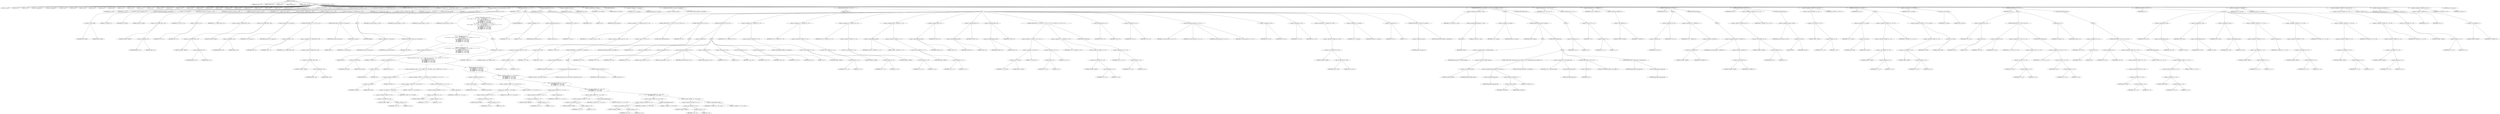 digraph cache_insert {  
"1000130" [label = "(METHOD,cache_insert)" ]
"1000131" [label = "(PARAM,const char *a1)" ]
"1000132" [label = "(PARAM,_DWORD *a2)" ]
"1000133" [label = "(PARAM,int a3)" ]
"1000134" [label = "(PARAM,unsigned int a4)" ]
"1000135" [label = "(PARAM,unsigned __int16 a5)" ]
"1000136" [label = "(BLOCK,,)" ]
"1000137" [label = "(LOCAL,v5: __int16)" ]
"1000138" [label = "(LOCAL,v10: int)" ]
"1000139" [label = "(LOCAL,v11: int)" ]
"1000140" [label = "(LOCAL,v13: unsigned int)" ]
"1000141" [label = "(LOCAL,v14: unsigned int)" ]
"1000142" [label = "(LOCAL,v15: int *)" ]
"1000143" [label = "(LOCAL,v16: int)" ]
"1000144" [label = "(LOCAL,v17: int)" ]
"1000145" [label = "(LOCAL,v18: int)" ]
"1000146" [label = "(LOCAL,v19: int)" ]
"1000147" [label = "(LOCAL,v20: int)" ]
"1000148" [label = "(LOCAL,v21: int)" ]
"1000149" [label = "(LOCAL,v22: int)" ]
"1000150" [label = "(LOCAL,v23: int *)" ]
"1000151" [label = "(LOCAL,v24: int)" ]
"1000152" [label = "(LOCAL,v25: int)" ]
"1000153" [label = "(LOCAL,v26: int)" ]
"1000154" [label = "(LOCAL,v27: char *)" ]
"1000155" [label = "(LOCAL,v28: int)" ]
"1000156" [label = "(LOCAL,v29: int)" ]
"1000157" [label = "(LOCAL,v30: int)" ]
"1000158" [label = "(LOCAL,v31: int)" ]
"1000159" [label = "(LOCAL,v32: int)" ]
"1000160" [label = "(LOCAL,v33: int)" ]
"1000161" [label = "(LOCAL,v34: int *)" ]
"1000162" [label = "(LOCAL,v35: int *)" ]
"1000163" [label = "(LOCAL,v36: int)" ]
"1000164" [label = "(LOCAL,v37: int)" ]
"1000165" [label = "(LOCAL,v38: int [ 4 ])" ]
"1000166" [label = "(<operator>.assignment,v5 = a5)" ]
"1000167" [label = "(IDENTIFIER,v5,v5 = a5)" ]
"1000168" [label = "(IDENTIFIER,a5,v5 = a5)" ]
"1000169" [label = "(CONTROL_STRUCTURE,if ( (a5 & 0x980) == 0 ),if ( (a5 & 0x980) == 0 ))" ]
"1000170" [label = "(<operator>.equals,(a5 & 0x980) == 0)" ]
"1000171" [label = "(<operator>.and,a5 & 0x980)" ]
"1000172" [label = "(IDENTIFIER,a5,a5 & 0x980)" ]
"1000173" [label = "(LITERAL,0x980,a5 & 0x980)" ]
"1000174" [label = "(LITERAL,0,(a5 & 0x980) == 0)" ]
"1000175" [label = "(CONTROL_STRUCTURE,goto LABEL_2;,goto LABEL_2;)" ]
"1000176" [label = "(log_query,log_query(a5 | 0x10000, a1, a2, 0))" ]
"1000177" [label = "(<operator>.or,a5 | 0x10000)" ]
"1000178" [label = "(IDENTIFIER,a5,a5 | 0x10000)" ]
"1000179" [label = "(LITERAL,0x10000,a5 | 0x10000)" ]
"1000180" [label = "(IDENTIFIER,a1,log_query(a5 | 0x10000, a1, a2, 0))" ]
"1000181" [label = "(IDENTIFIER,a2,log_query(a5 | 0x10000, a1, a2, 0))" ]
"1000182" [label = "(LITERAL,0,log_query(a5 | 0x10000, a1, a2, 0))" ]
"1000183" [label = "(<operator>.assignment,v13 = *(_DWORD *)(fbss + 252))" ]
"1000184" [label = "(IDENTIFIER,v13,v13 = *(_DWORD *)(fbss + 252))" ]
"1000185" [label = "(<operator>.indirection,*(_DWORD *)(fbss + 252))" ]
"1000186" [label = "(<operator>.cast,(_DWORD *)(fbss + 252))" ]
"1000187" [label = "(UNKNOWN,_DWORD *,_DWORD *)" ]
"1000188" [label = "(<operator>.addition,fbss + 252)" ]
"1000189" [label = "(IDENTIFIER,fbss,fbss + 252)" ]
"1000190" [label = "(LITERAL,252,fbss + 252)" ]
"1000191" [label = "(CONTROL_STRUCTURE,if ( v13 && v13 < a4 ),if ( v13 && v13 < a4 ))" ]
"1000192" [label = "(<operator>.logicalAnd,v13 && v13 < a4)" ]
"1000193" [label = "(IDENTIFIER,v13,v13 && v13 < a4)" ]
"1000194" [label = "(<operator>.lessThan,v13 < a4)" ]
"1000195" [label = "(IDENTIFIER,v13,v13 < a4)" ]
"1000196" [label = "(IDENTIFIER,a4,v13 < a4)" ]
"1000197" [label = "(<operator>.assignment,a4 = *(_DWORD *)(fbss + 252))" ]
"1000198" [label = "(IDENTIFIER,a4,a4 = *(_DWORD *)(fbss + 252))" ]
"1000199" [label = "(<operator>.indirection,*(_DWORD *)(fbss + 252))" ]
"1000200" [label = "(<operator>.cast,(_DWORD *)(fbss + 252))" ]
"1000201" [label = "(UNKNOWN,_DWORD *,_DWORD *)" ]
"1000202" [label = "(<operator>.addition,fbss + 252)" ]
"1000203" [label = "(IDENTIFIER,fbss,fbss + 252)" ]
"1000204" [label = "(LITERAL,252,fbss + 252)" ]
"1000205" [label = "(<operator>.assignment,v14 = *(_DWORD *)(fbss + 248))" ]
"1000206" [label = "(IDENTIFIER,v14,v14 = *(_DWORD *)(fbss + 248))" ]
"1000207" [label = "(<operator>.indirection,*(_DWORD *)(fbss + 248))" ]
"1000208" [label = "(<operator>.cast,(_DWORD *)(fbss + 248))" ]
"1000209" [label = "(UNKNOWN,_DWORD *,_DWORD *)" ]
"1000210" [label = "(<operator>.addition,fbss + 248)" ]
"1000211" [label = "(IDENTIFIER,fbss,fbss + 248)" ]
"1000212" [label = "(LITERAL,248,fbss + 248)" ]
"1000213" [label = "(CONTROL_STRUCTURE,if ( v14 ),if ( v14 ))" ]
"1000214" [label = "(IDENTIFIER,v14,if ( v14 ))" ]
"1000215" [label = "(BLOCK,,)" ]
"1000216" [label = "(<operator>.assignment,v10 = insert_error)" ]
"1000217" [label = "(IDENTIFIER,v10,v10 = insert_error)" ]
"1000218" [label = "(IDENTIFIER,insert_error,v10 = insert_error)" ]
"1000219" [label = "(CONTROL_STRUCTURE,if ( a4 < v14 ),if ( a4 < v14 ))" ]
"1000220" [label = "(<operator>.lessThan,a4 < v14)" ]
"1000221" [label = "(IDENTIFIER,a4,a4 < v14)" ]
"1000222" [label = "(IDENTIFIER,v14,a4 < v14)" ]
"1000223" [label = "(<operator>.assignment,a4 = *(_DWORD *)(fbss + 248))" ]
"1000224" [label = "(IDENTIFIER,a4,a4 = *(_DWORD *)(fbss + 248))" ]
"1000225" [label = "(<operator>.indirection,*(_DWORD *)(fbss + 248))" ]
"1000226" [label = "(<operator>.cast,(_DWORD *)(fbss + 248))" ]
"1000227" [label = "(UNKNOWN,_DWORD *,_DWORD *)" ]
"1000228" [label = "(<operator>.addition,fbss + 248)" ]
"1000229" [label = "(IDENTIFIER,fbss,fbss + 248)" ]
"1000230" [label = "(LITERAL,248,fbss + 248)" ]
"1000231" [label = "(CONTROL_STRUCTURE,if ( insert_error ),if ( insert_error ))" ]
"1000232" [label = "(IDENTIFIER,insert_error,if ( insert_error ))" ]
"1000233" [label = "(RETURN,return 0;,return 0;)" ]
"1000234" [label = "(LITERAL,0,return 0;)" ]
"1000235" [label = "(CONTROL_STRUCTURE,else,else)" ]
"1000236" [label = "(BLOCK,,)" ]
"1000237" [label = "(JUMP_TARGET,LABEL_2)" ]
"1000238" [label = "(<operator>.assignment,v10 = insert_error)" ]
"1000239" [label = "(IDENTIFIER,v10,v10 = insert_error)" ]
"1000240" [label = "(IDENTIFIER,insert_error,v10 = insert_error)" ]
"1000241" [label = "(CONTROL_STRUCTURE,if ( insert_error ),if ( insert_error ))" ]
"1000242" [label = "(IDENTIFIER,insert_error,if ( insert_error ))" ]
"1000243" [label = "(RETURN,return 0;,return 0;)" ]
"1000244" [label = "(LITERAL,0,return 0;)" ]
"1000245" [label = "(<operator>.assignment,v11 = cache_scan_free(a1, a2, a3, a5))" ]
"1000246" [label = "(IDENTIFIER,v11,v11 = cache_scan_free(a1, a2, a3, a5))" ]
"1000247" [label = "(cache_scan_free,cache_scan_free(a1, a2, a3, a5))" ]
"1000248" [label = "(IDENTIFIER,a1,cache_scan_free(a1, a2, a3, a5))" ]
"1000249" [label = "(IDENTIFIER,a2,cache_scan_free(a1, a2, a3, a5))" ]
"1000250" [label = "(IDENTIFIER,a3,cache_scan_free(a1, a2, a3, a5))" ]
"1000251" [label = "(IDENTIFIER,a5,cache_scan_free(a1, a2, a3, a5))" ]
"1000252" [label = "(CONTROL_STRUCTURE,if ( v11 ),if ( v11 ))" ]
"1000253" [label = "(IDENTIFIER,v11,if ( v11 ))" ]
"1000254" [label = "(BLOCK,,)" ]
"1000255" [label = "(CONTROL_STRUCTURE,if ( (a5 & 0x180) != 0\n      && (a5 & 8) != 0\n      && ((a5 & 0x80) != 0 && (*(_WORD *)(v11 + 36) & 0x80) != 0 && *(_DWORD *)(v11 + 12) == *a2\n       || (a5 & 0x100) != 0\n       && (*(_WORD *)(v11 + 36) & 0x100) != 0\n       && *(_DWORD *)(v11 + 12) == *a2\n       && *(_DWORD *)(v11 + 16) == a2[1]\n       && *(_DWORD *)(v11 + 20) == a2[2]\n       && *(_DWORD *)(v11 + 24) == a2[3]) ),if ( (a5 & 0x180) != 0\n      && (a5 & 8) != 0\n      && ((a5 & 0x80) != 0 && (*(_WORD *)(v11 + 36) & 0x80) != 0 && *(_DWORD *)(v11 + 12) == *a2\n       || (a5 & 0x100) != 0\n       && (*(_WORD *)(v11 + 36) & 0x100) != 0\n       && *(_DWORD *)(v11 + 12) == *a2\n       && *(_DWORD *)(v11 + 16) == a2[1]\n       && *(_DWORD *)(v11 + 20) == a2[2]\n       && *(_DWORD *)(v11 + 24) == a2[3]) ))" ]
"1000256" [label = "(<operator>.logicalAnd,(a5 & 0x180) != 0\n      && (a5 & 8) != 0\n      && ((a5 & 0x80) != 0 && (*(_WORD *)(v11 + 36) & 0x80) != 0 && *(_DWORD *)(v11 + 12) == *a2\n       || (a5 & 0x100) != 0\n       && (*(_WORD *)(v11 + 36) & 0x100) != 0\n       && *(_DWORD *)(v11 + 12) == *a2\n       && *(_DWORD *)(v11 + 16) == a2[1]\n       && *(_DWORD *)(v11 + 20) == a2[2]\n       && *(_DWORD *)(v11 + 24) == a2[3]))" ]
"1000257" [label = "(<operator>.notEquals,(a5 & 0x180) != 0)" ]
"1000258" [label = "(<operator>.and,a5 & 0x180)" ]
"1000259" [label = "(IDENTIFIER,a5,a5 & 0x180)" ]
"1000260" [label = "(LITERAL,0x180,a5 & 0x180)" ]
"1000261" [label = "(LITERAL,0,(a5 & 0x180) != 0)" ]
"1000262" [label = "(<operator>.logicalAnd,(a5 & 8) != 0\n      && ((a5 & 0x80) != 0 && (*(_WORD *)(v11 + 36) & 0x80) != 0 && *(_DWORD *)(v11 + 12) == *a2\n       || (a5 & 0x100) != 0\n       && (*(_WORD *)(v11 + 36) & 0x100) != 0\n       && *(_DWORD *)(v11 + 12) == *a2\n       && *(_DWORD *)(v11 + 16) == a2[1]\n       && *(_DWORD *)(v11 + 20) == a2[2]\n       && *(_DWORD *)(v11 + 24) == a2[3]))" ]
"1000263" [label = "(<operator>.notEquals,(a5 & 8) != 0)" ]
"1000264" [label = "(<operator>.and,a5 & 8)" ]
"1000265" [label = "(IDENTIFIER,a5,a5 & 8)" ]
"1000266" [label = "(LITERAL,8,a5 & 8)" ]
"1000267" [label = "(LITERAL,0,(a5 & 8) != 0)" ]
"1000268" [label = "(<operator>.logicalOr,(a5 & 0x80) != 0 && (*(_WORD *)(v11 + 36) & 0x80) != 0 && *(_DWORD *)(v11 + 12) == *a2\n       || (a5 & 0x100) != 0\n       && (*(_WORD *)(v11 + 36) & 0x100) != 0\n       && *(_DWORD *)(v11 + 12) == *a2\n       && *(_DWORD *)(v11 + 16) == a2[1]\n       && *(_DWORD *)(v11 + 20) == a2[2]\n       && *(_DWORD *)(v11 + 24) == a2[3])" ]
"1000269" [label = "(<operator>.logicalAnd,(a5 & 0x80) != 0 && (*(_WORD *)(v11 + 36) & 0x80) != 0 && *(_DWORD *)(v11 + 12) == *a2)" ]
"1000270" [label = "(<operator>.notEquals,(a5 & 0x80) != 0)" ]
"1000271" [label = "(<operator>.and,a5 & 0x80)" ]
"1000272" [label = "(IDENTIFIER,a5,a5 & 0x80)" ]
"1000273" [label = "(LITERAL,0x80,a5 & 0x80)" ]
"1000274" [label = "(LITERAL,0,(a5 & 0x80) != 0)" ]
"1000275" [label = "(<operator>.logicalAnd,(*(_WORD *)(v11 + 36) & 0x80) != 0 && *(_DWORD *)(v11 + 12) == *a2)" ]
"1000276" [label = "(<operator>.notEquals,(*(_WORD *)(v11 + 36) & 0x80) != 0)" ]
"1000277" [label = "(<operator>.and,*(_WORD *)(v11 + 36) & 0x80)" ]
"1000278" [label = "(<operator>.indirection,*(_WORD *)(v11 + 36))" ]
"1000279" [label = "(<operator>.cast,(_WORD *)(v11 + 36))" ]
"1000280" [label = "(UNKNOWN,_WORD *,_WORD *)" ]
"1000281" [label = "(<operator>.addition,v11 + 36)" ]
"1000282" [label = "(IDENTIFIER,v11,v11 + 36)" ]
"1000283" [label = "(LITERAL,36,v11 + 36)" ]
"1000284" [label = "(LITERAL,0x80,*(_WORD *)(v11 + 36) & 0x80)" ]
"1000285" [label = "(LITERAL,0,(*(_WORD *)(v11 + 36) & 0x80) != 0)" ]
"1000286" [label = "(<operator>.equals,*(_DWORD *)(v11 + 12) == *a2)" ]
"1000287" [label = "(<operator>.indirection,*(_DWORD *)(v11 + 12))" ]
"1000288" [label = "(<operator>.cast,(_DWORD *)(v11 + 12))" ]
"1000289" [label = "(UNKNOWN,_DWORD *,_DWORD *)" ]
"1000290" [label = "(<operator>.addition,v11 + 12)" ]
"1000291" [label = "(IDENTIFIER,v11,v11 + 12)" ]
"1000292" [label = "(LITERAL,12,v11 + 12)" ]
"1000293" [label = "(<operator>.indirection,*a2)" ]
"1000294" [label = "(IDENTIFIER,a2,*(_DWORD *)(v11 + 12) == *a2)" ]
"1000295" [label = "(<operator>.logicalAnd,(a5 & 0x100) != 0\n       && (*(_WORD *)(v11 + 36) & 0x100) != 0\n       && *(_DWORD *)(v11 + 12) == *a2\n       && *(_DWORD *)(v11 + 16) == a2[1]\n       && *(_DWORD *)(v11 + 20) == a2[2]\n       && *(_DWORD *)(v11 + 24) == a2[3])" ]
"1000296" [label = "(<operator>.notEquals,(a5 & 0x100) != 0)" ]
"1000297" [label = "(<operator>.and,a5 & 0x100)" ]
"1000298" [label = "(IDENTIFIER,a5,a5 & 0x100)" ]
"1000299" [label = "(LITERAL,0x100,a5 & 0x100)" ]
"1000300" [label = "(LITERAL,0,(a5 & 0x100) != 0)" ]
"1000301" [label = "(<operator>.logicalAnd,(*(_WORD *)(v11 + 36) & 0x100) != 0\n       && *(_DWORD *)(v11 + 12) == *a2\n       && *(_DWORD *)(v11 + 16) == a2[1]\n       && *(_DWORD *)(v11 + 20) == a2[2]\n       && *(_DWORD *)(v11 + 24) == a2[3])" ]
"1000302" [label = "(<operator>.notEquals,(*(_WORD *)(v11 + 36) & 0x100) != 0)" ]
"1000303" [label = "(<operator>.and,*(_WORD *)(v11 + 36) & 0x100)" ]
"1000304" [label = "(<operator>.indirection,*(_WORD *)(v11 + 36))" ]
"1000305" [label = "(<operator>.cast,(_WORD *)(v11 + 36))" ]
"1000306" [label = "(UNKNOWN,_WORD *,_WORD *)" ]
"1000307" [label = "(<operator>.addition,v11 + 36)" ]
"1000308" [label = "(IDENTIFIER,v11,v11 + 36)" ]
"1000309" [label = "(LITERAL,36,v11 + 36)" ]
"1000310" [label = "(LITERAL,0x100,*(_WORD *)(v11 + 36) & 0x100)" ]
"1000311" [label = "(LITERAL,0,(*(_WORD *)(v11 + 36) & 0x100) != 0)" ]
"1000312" [label = "(<operator>.logicalAnd,*(_DWORD *)(v11 + 12) == *a2\n       && *(_DWORD *)(v11 + 16) == a2[1]\n       && *(_DWORD *)(v11 + 20) == a2[2]\n       && *(_DWORD *)(v11 + 24) == a2[3])" ]
"1000313" [label = "(<operator>.equals,*(_DWORD *)(v11 + 12) == *a2)" ]
"1000314" [label = "(<operator>.indirection,*(_DWORD *)(v11 + 12))" ]
"1000315" [label = "(<operator>.cast,(_DWORD *)(v11 + 12))" ]
"1000316" [label = "(UNKNOWN,_DWORD *,_DWORD *)" ]
"1000317" [label = "(<operator>.addition,v11 + 12)" ]
"1000318" [label = "(IDENTIFIER,v11,v11 + 12)" ]
"1000319" [label = "(LITERAL,12,v11 + 12)" ]
"1000320" [label = "(<operator>.indirection,*a2)" ]
"1000321" [label = "(IDENTIFIER,a2,*(_DWORD *)(v11 + 12) == *a2)" ]
"1000322" [label = "(<operator>.logicalAnd,*(_DWORD *)(v11 + 16) == a2[1]\n       && *(_DWORD *)(v11 + 20) == a2[2]\n       && *(_DWORD *)(v11 + 24) == a2[3])" ]
"1000323" [label = "(<operator>.equals,*(_DWORD *)(v11 + 16) == a2[1])" ]
"1000324" [label = "(<operator>.indirection,*(_DWORD *)(v11 + 16))" ]
"1000325" [label = "(<operator>.cast,(_DWORD *)(v11 + 16))" ]
"1000326" [label = "(UNKNOWN,_DWORD *,_DWORD *)" ]
"1000327" [label = "(<operator>.addition,v11 + 16)" ]
"1000328" [label = "(IDENTIFIER,v11,v11 + 16)" ]
"1000329" [label = "(LITERAL,16,v11 + 16)" ]
"1000330" [label = "(<operator>.indirectIndexAccess,a2[1])" ]
"1000331" [label = "(IDENTIFIER,a2,*(_DWORD *)(v11 + 16) == a2[1])" ]
"1000332" [label = "(LITERAL,1,*(_DWORD *)(v11 + 16) == a2[1])" ]
"1000333" [label = "(<operator>.logicalAnd,*(_DWORD *)(v11 + 20) == a2[2]\n       && *(_DWORD *)(v11 + 24) == a2[3])" ]
"1000334" [label = "(<operator>.equals,*(_DWORD *)(v11 + 20) == a2[2])" ]
"1000335" [label = "(<operator>.indirection,*(_DWORD *)(v11 + 20))" ]
"1000336" [label = "(<operator>.cast,(_DWORD *)(v11 + 20))" ]
"1000337" [label = "(UNKNOWN,_DWORD *,_DWORD *)" ]
"1000338" [label = "(<operator>.addition,v11 + 20)" ]
"1000339" [label = "(IDENTIFIER,v11,v11 + 20)" ]
"1000340" [label = "(LITERAL,20,v11 + 20)" ]
"1000341" [label = "(<operator>.indirectIndexAccess,a2[2])" ]
"1000342" [label = "(IDENTIFIER,a2,*(_DWORD *)(v11 + 20) == a2[2])" ]
"1000343" [label = "(LITERAL,2,*(_DWORD *)(v11 + 20) == a2[2])" ]
"1000344" [label = "(<operator>.equals,*(_DWORD *)(v11 + 24) == a2[3])" ]
"1000345" [label = "(<operator>.indirection,*(_DWORD *)(v11 + 24))" ]
"1000346" [label = "(<operator>.cast,(_DWORD *)(v11 + 24))" ]
"1000347" [label = "(UNKNOWN,_DWORD *,_DWORD *)" ]
"1000348" [label = "(<operator>.addition,v11 + 24)" ]
"1000349" [label = "(IDENTIFIER,v11,v11 + 24)" ]
"1000350" [label = "(LITERAL,24,v11 + 24)" ]
"1000351" [label = "(<operator>.indirectIndexAccess,a2[3])" ]
"1000352" [label = "(IDENTIFIER,a2,*(_DWORD *)(v11 + 24) == a2[3])" ]
"1000353" [label = "(LITERAL,3,*(_DWORD *)(v11 + 24) == a2[3])" ]
"1000354" [label = "(BLOCK,,)" ]
"1000355" [label = "(RETURN,return v11;,return v11;)" ]
"1000356" [label = "(IDENTIFIER,v11,return v11;)" ]
"1000357" [label = "(JUMP_TARGET,LABEL_12)" ]
"1000358" [label = "(<operator>.assignment,v11 = 0)" ]
"1000359" [label = "(IDENTIFIER,v11,v11 = 0)" ]
"1000360" [label = "(LITERAL,0,v11 = 0)" ]
"1000361" [label = "(<operator>.assignment,insert_error = 1)" ]
"1000362" [label = "(IDENTIFIER,insert_error,insert_error = 1)" ]
"1000363" [label = "(LITERAL,1,insert_error = 1)" ]
"1000364" [label = "(RETURN,return v11;,return v11;)" ]
"1000365" [label = "(IDENTIFIER,v11,return v11;)" ]
"1000366" [label = "(<operator>.assignment,v33 = a5 & 4)" ]
"1000367" [label = "(IDENTIFIER,v33,v33 = a5 & 4)" ]
"1000368" [label = "(<operator>.and,a5 & 4)" ]
"1000369" [label = "(IDENTIFIER,a5,a5 & 4)" ]
"1000370" [label = "(LITERAL,4,a5 & 4)" ]
"1000371" [label = "(<operator>.assignment,v15 = v38)" ]
"1000372" [label = "(IDENTIFIER,v15,v15 = v38)" ]
"1000373" [label = "(IDENTIFIER,v38,v15 = v38)" ]
"1000374" [label = "(<operator>.assignment,v16 = 4587520)" ]
"1000375" [label = "(IDENTIFIER,v16,v16 = 4587520)" ]
"1000376" [label = "(LITERAL,4587520,v16 = 4587520)" ]
"1000377" [label = "(JUMP_TARGET,LABEL_23)" ]
"1000378" [label = "(<operator>.assignment,v11 = cache_tail)" ]
"1000379" [label = "(IDENTIFIER,v11,v11 = cache_tail)" ]
"1000380" [label = "(IDENTIFIER,cache_tail,v11 = cache_tail)" ]
"1000381" [label = "(CONTROL_STRUCTURE,if ( !cache_tail ),if ( !cache_tail ))" ]
"1000382" [label = "(<operator>.logicalNot,!cache_tail)" ]
"1000383" [label = "(IDENTIFIER,cache_tail,!cache_tail)" ]
"1000384" [label = "(CONTROL_STRUCTURE,goto LABEL_12;,goto LABEL_12;)" ]
"1000385" [label = "(CONTROL_STRUCTURE,while ( 1 ),while ( 1 ))" ]
"1000386" [label = "(LITERAL,1,while ( 1 ))" ]
"1000387" [label = "(BLOCK,,)" ]
"1000388" [label = "(<operator>.assignment,v17 = *(unsigned __int16 *)(v11 + 36))" ]
"1000389" [label = "(IDENTIFIER,v17,v17 = *(unsigned __int16 *)(v11 + 36))" ]
"1000390" [label = "(<operator>.indirection,*(unsigned __int16 *)(v11 + 36))" ]
"1000391" [label = "(<operator>.cast,(unsigned __int16 *)(v11 + 36))" ]
"1000392" [label = "(UNKNOWN,unsigned __int16 *,unsigned __int16 *)" ]
"1000393" [label = "(<operator>.addition,v11 + 36)" ]
"1000394" [label = "(IDENTIFIER,v11,v11 + 36)" ]
"1000395" [label = "(LITERAL,36,v11 + 36)" ]
"1000396" [label = "(CONTROL_STRUCTURE,if ( (v17 & 0xC) == 0 ),if ( (v17 & 0xC) == 0 ))" ]
"1000397" [label = "(<operator>.equals,(v17 & 0xC) == 0)" ]
"1000398" [label = "(<operator>.and,v17 & 0xC)" ]
"1000399" [label = "(IDENTIFIER,v17,v17 & 0xC)" ]
"1000400" [label = "(LITERAL,0xC,v17 & 0xC)" ]
"1000401" [label = "(LITERAL,0,(v17 & 0xC) == 0)" ]
"1000402" [label = "(CONTROL_STRUCTURE,break;,break;)" ]
"1000403" [label = "(CONTROL_STRUCTURE,if ( v10 ),if ( v10 ))" ]
"1000404" [label = "(IDENTIFIER,v10,if ( v10 ))" ]
"1000405" [label = "(BLOCK,,)" ]
"1000406" [label = "(CONTROL_STRUCTURE,if ( !warned_8212 ),if ( !warned_8212 ))" ]
"1000407" [label = "(<operator>.logicalNot,!warned_8212)" ]
"1000408" [label = "(IDENTIFIER,warned_8212,!warned_8212)" ]
"1000409" [label = "(BLOCK,,)" ]
"1000410" [label = "(my_syslog,my_syslog(3, \"Internal error in cache.\"))" ]
"1000411" [label = "(LITERAL,3,my_syslog(3, \"Internal error in cache.\"))" ]
"1000412" [label = "(LITERAL,\"Internal error in cache.\",my_syslog(3, \"Internal error in cache.\"))" ]
"1000413" [label = "(<operator>.assignment,warned_8212 = 1)" ]
"1000414" [label = "(IDENTIFIER,warned_8212,warned_8212 = 1)" ]
"1000415" [label = "(LITERAL,1,warned_8212 = 1)" ]
"1000416" [label = "(CONTROL_STRUCTURE,goto LABEL_12;,goto LABEL_12;)" ]
"1000417" [label = "(CONTROL_STRUCTURE,if ( !v33 ),if ( !v33 ))" ]
"1000418" [label = "(<operator>.logicalNot,!v33)" ]
"1000419" [label = "(IDENTIFIER,v33,!v33)" ]
"1000420" [label = "(BLOCK,,)" ]
"1000421" [label = "(<operator>.assignment,v37 = v16)" ]
"1000422" [label = "(IDENTIFIER,v37,v37 = v16)" ]
"1000423" [label = "(IDENTIFIER,v16,v37 = v16)" ]
"1000424" [label = "(<operator>.assignment,v35 = v15)" ]
"1000425" [label = "(IDENTIFIER,v35,v35 = v15)" ]
"1000426" [label = "(IDENTIFIER,v15,v35 = v15)" ]
"1000427" [label = "(cache_scan_free,cache_scan_free(0, 0, a3, 0))" ]
"1000428" [label = "(LITERAL,0,cache_scan_free(0, 0, a3, 0))" ]
"1000429" [label = "(LITERAL,0,cache_scan_free(0, 0, a3, 0))" ]
"1000430" [label = "(IDENTIFIER,a3,cache_scan_free(0, 0, a3, 0))" ]
"1000431" [label = "(LITERAL,0,cache_scan_free(0, 0, a3, 0))" ]
"1000432" [label = "(<operator>.assignment,v10 = 0)" ]
"1000433" [label = "(IDENTIFIER,v10,v10 = 0)" ]
"1000434" [label = "(LITERAL,0,v10 = 0)" ]
"1000435" [label = "(<operator>.assignment,v15 = v35)" ]
"1000436" [label = "(IDENTIFIER,v15,v15 = v35)" ]
"1000437" [label = "(IDENTIFIER,v35,v15 = v35)" ]
"1000438" [label = "(<operator>.assignment,v16 = v37)" ]
"1000439" [label = "(IDENTIFIER,v16,v16 = v37)" ]
"1000440" [label = "(IDENTIFIER,v37,v16 = v37)" ]
"1000441" [label = "(<operator>.assignment,v33 = 1)" ]
"1000442" [label = "(IDENTIFIER,v33,v33 = 1)" ]
"1000443" [label = "(LITERAL,1,v33 = 1)" ]
"1000444" [label = "(CONTROL_STRUCTURE,goto LABEL_23;,goto LABEL_23;)" ]
"1000445" [label = "(<operator>.assignment,v18 = *(_DWORD *)(v11 + 16))" ]
"1000446" [label = "(IDENTIFIER,v18,v18 = *(_DWORD *)(v11 + 16))" ]
"1000447" [label = "(<operator>.indirection,*(_DWORD *)(v11 + 16))" ]
"1000448" [label = "(<operator>.cast,(_DWORD *)(v11 + 16))" ]
"1000449" [label = "(UNKNOWN,_DWORD *,_DWORD *)" ]
"1000450" [label = "(<operator>.addition,v11 + 16)" ]
"1000451" [label = "(IDENTIFIER,v11,v11 + 16)" ]
"1000452" [label = "(LITERAL,16,v11 + 16)" ]
"1000453" [label = "(<operator>.assignment,v19 = *(_DWORD *)(v11 + 20))" ]
"1000454" [label = "(IDENTIFIER,v19,v19 = *(_DWORD *)(v11 + 20))" ]
"1000455" [label = "(<operator>.indirection,*(_DWORD *)(v11 + 20))" ]
"1000456" [label = "(<operator>.cast,(_DWORD *)(v11 + 20))" ]
"1000457" [label = "(UNKNOWN,_DWORD *,_DWORD *)" ]
"1000458" [label = "(<operator>.addition,v11 + 20)" ]
"1000459" [label = "(IDENTIFIER,v11,v11 + 20)" ]
"1000460" [label = "(LITERAL,20,v11 + 20)" ]
"1000461" [label = "(<operator>.assignment,v20 = *(_DWORD *)(v11 + 24))" ]
"1000462" [label = "(IDENTIFIER,v20,v20 = *(_DWORD *)(v11 + 24))" ]
"1000463" [label = "(<operator>.indirection,*(_DWORD *)(v11 + 24))" ]
"1000464" [label = "(<operator>.cast,(_DWORD *)(v11 + 24))" ]
"1000465" [label = "(UNKNOWN,_DWORD *,_DWORD *)" ]
"1000466" [label = "(<operator>.addition,v11 + 24)" ]
"1000467" [label = "(IDENTIFIER,v11,v11 + 24)" ]
"1000468" [label = "(LITERAL,24,v11 + 24)" ]
"1000469" [label = "(<operator>.assignment,v38[0] = *(_DWORD *)(v11 + 12))" ]
"1000470" [label = "(<operator>.indirectIndexAccess,v38[0])" ]
"1000471" [label = "(IDENTIFIER,v38,v38[0] = *(_DWORD *)(v11 + 12))" ]
"1000472" [label = "(LITERAL,0,v38[0] = *(_DWORD *)(v11 + 12))" ]
"1000473" [label = "(<operator>.indirection,*(_DWORD *)(v11 + 12))" ]
"1000474" [label = "(<operator>.cast,(_DWORD *)(v11 + 12))" ]
"1000475" [label = "(UNKNOWN,_DWORD *,_DWORD *)" ]
"1000476" [label = "(<operator>.addition,v11 + 12)" ]
"1000477" [label = "(IDENTIFIER,v11,v11 + 12)" ]
"1000478" [label = "(LITERAL,12,v11 + 12)" ]
"1000479" [label = "(<operator>.assignment,v38[1] = v18)" ]
"1000480" [label = "(<operator>.indirectIndexAccess,v38[1])" ]
"1000481" [label = "(IDENTIFIER,v38,v38[1] = v18)" ]
"1000482" [label = "(LITERAL,1,v38[1] = v18)" ]
"1000483" [label = "(IDENTIFIER,v18,v38[1] = v18)" ]
"1000484" [label = "(<operator>.assignment,v38[2] = v19)" ]
"1000485" [label = "(<operator>.indirectIndexAccess,v38[2])" ]
"1000486" [label = "(IDENTIFIER,v38,v38[2] = v19)" ]
"1000487" [label = "(LITERAL,2,v38[2] = v19)" ]
"1000488" [label = "(IDENTIFIER,v19,v38[2] = v19)" ]
"1000489" [label = "(<operator>.assignment,v38[3] = v20)" ]
"1000490" [label = "(<operator>.indirectIndexAccess,v38[3])" ]
"1000491" [label = "(IDENTIFIER,v38,v38[3] = v20)" ]
"1000492" [label = "(LITERAL,3,v38[3] = v20)" ]
"1000493" [label = "(IDENTIFIER,v20,v38[3] = v20)" ]
"1000494" [label = "(CONTROL_STRUCTURE,if ( (v17 & 0x200) != 0 || (v17 & 2) != 0 ),if ( (v17 & 0x200) != 0 || (v17 & 2) != 0 ))" ]
"1000495" [label = "(<operator>.logicalOr,(v17 & 0x200) != 0 || (v17 & 2) != 0)" ]
"1000496" [label = "(<operator>.notEquals,(v17 & 0x200) != 0)" ]
"1000497" [label = "(<operator>.and,v17 & 0x200)" ]
"1000498" [label = "(IDENTIFIER,v17,v17 & 0x200)" ]
"1000499" [label = "(LITERAL,0x200,v17 & 0x200)" ]
"1000500" [label = "(LITERAL,0,(v17 & 0x200) != 0)" ]
"1000501" [label = "(<operator>.notEquals,(v17 & 2) != 0)" ]
"1000502" [label = "(<operator>.and,v17 & 2)" ]
"1000503" [label = "(IDENTIFIER,v17,v17 & 2)" ]
"1000504" [label = "(LITERAL,2,v17 & 2)" ]
"1000505" [label = "(LITERAL,0,(v17 & 2) != 0)" ]
"1000506" [label = "(<operator>.assignment,v21 = *(_DWORD *)(v11 + 40))" ]
"1000507" [label = "(IDENTIFIER,v21,v21 = *(_DWORD *)(v11 + 40))" ]
"1000508" [label = "(<operator>.indirection,*(_DWORD *)(v11 + 40))" ]
"1000509" [label = "(<operator>.cast,(_DWORD *)(v11 + 40))" ]
"1000510" [label = "(UNKNOWN,_DWORD *,_DWORD *)" ]
"1000511" [label = "(<operator>.addition,v11 + 40)" ]
"1000512" [label = "(IDENTIFIER,v11,v11 + 40)" ]
"1000513" [label = "(LITERAL,40,v11 + 40)" ]
"1000514" [label = "(CONTROL_STRUCTURE,else,else)" ]
"1000515" [label = "(<operator>.assignment,v21 = v11 + 40)" ]
"1000516" [label = "(IDENTIFIER,v21,v21 = v11 + 40)" ]
"1000517" [label = "(<operator>.addition,v11 + 40)" ]
"1000518" [label = "(IDENTIFIER,v11,v11 + 40)" ]
"1000519" [label = "(LITERAL,40,v11 + 40)" ]
"1000520" [label = "(<operator>.assignment,v36 = v16)" ]
"1000521" [label = "(IDENTIFIER,v36,v36 = v16)" ]
"1000522" [label = "(IDENTIFIER,v16,v36 = v16)" ]
"1000523" [label = "(<operator>.assignment,v34 = v15)" ]
"1000524" [label = "(IDENTIFIER,v34,v34 = v15)" ]
"1000525" [label = "(IDENTIFIER,v15,v34 = v15)" ]
"1000526" [label = "(cache_scan_free,cache_scan_free(v21, v15, a3, v17))" ]
"1000527" [label = "(IDENTIFIER,v21,cache_scan_free(v21, v15, a3, v17))" ]
"1000528" [label = "(IDENTIFIER,v15,cache_scan_free(v21, v15, a3, v17))" ]
"1000529" [label = "(IDENTIFIER,a3,cache_scan_free(v21, v15, a3, v17))" ]
"1000530" [label = "(IDENTIFIER,v17,cache_scan_free(v21, v15, a3, v17))" ]
"1000531" [label = "(<operator>.assignment,v16 = v36)" ]
"1000532" [label = "(IDENTIFIER,v16,v16 = v36)" ]
"1000533" [label = "(IDENTIFIER,v36,v16 = v36)" ]
"1000534" [label = "(<operator>.assignment,v15 = v34)" ]
"1000535" [label = "(IDENTIFIER,v15,v15 = v34)" ]
"1000536" [label = "(IDENTIFIER,v34,v15 = v34)" ]
"1000537" [label = "(<operator>.preIncrement,++*(_DWORD *)(v36 - 15476))" ]
"1000538" [label = "(<operator>.indirection,*(_DWORD *)(v36 - 15476))" ]
"1000539" [label = "(<operator>.cast,(_DWORD *)(v36 - 15476))" ]
"1000540" [label = "(UNKNOWN,_DWORD *,_DWORD *)" ]
"1000541" [label = "(<operator>.subtraction,v36 - 15476)" ]
"1000542" [label = "(IDENTIFIER,v36,v36 - 15476)" ]
"1000543" [label = "(LITERAL,15476,v36 - 15476)" ]
"1000544" [label = "(<operator>.assignment,v11 = cache_tail)" ]
"1000545" [label = "(IDENTIFIER,v11,v11 = cache_tail)" ]
"1000546" [label = "(IDENTIFIER,cache_tail,v11 = cache_tail)" ]
"1000547" [label = "(<operator>.assignment,v10 = 1)" ]
"1000548" [label = "(IDENTIFIER,v10,v10 = 1)" ]
"1000549" [label = "(LITERAL,1,v10 = 1)" ]
"1000550" [label = "(CONTROL_STRUCTURE,if ( !cache_tail ),if ( !cache_tail ))" ]
"1000551" [label = "(<operator>.logicalNot,!cache_tail)" ]
"1000552" [label = "(IDENTIFIER,cache_tail,!cache_tail)" ]
"1000553" [label = "(CONTROL_STRUCTURE,goto LABEL_12;,goto LABEL_12;)" ]
"1000554" [label = "(CONTROL_STRUCTURE,if ( a1 && strlen(a1) >= 0x32 ),if ( a1 && strlen(a1) >= 0x32 ))" ]
"1000555" [label = "(<operator>.logicalAnd,a1 && strlen(a1) >= 0x32)" ]
"1000556" [label = "(IDENTIFIER,a1,a1 && strlen(a1) >= 0x32)" ]
"1000557" [label = "(<operator>.greaterEqualsThan,strlen(a1) >= 0x32)" ]
"1000558" [label = "(strlen,strlen(a1))" ]
"1000559" [label = "(IDENTIFIER,a1,strlen(a1))" ]
"1000560" [label = "(LITERAL,0x32,strlen(a1) >= 0x32)" ]
"1000561" [label = "(BLOCK,,)" ]
"1000562" [label = "(<operator>.assignment,v22 = big_free)" ]
"1000563" [label = "(IDENTIFIER,v22,v22 = big_free)" ]
"1000564" [label = "(IDENTIFIER,big_free,v22 = big_free)" ]
"1000565" [label = "(CONTROL_STRUCTURE,if ( big_free ),if ( big_free ))" ]
"1000566" [label = "(IDENTIFIER,big_free,if ( big_free ))" ]
"1000567" [label = "(BLOCK,,)" ]
"1000568" [label = "(<operator>.assignment,big_free = *(_DWORD *)big_free)" ]
"1000569" [label = "(IDENTIFIER,big_free,big_free = *(_DWORD *)big_free)" ]
"1000570" [label = "(<operator>.indirection,*(_DWORD *)big_free)" ]
"1000571" [label = "(<operator>.cast,(_DWORD *)big_free)" ]
"1000572" [label = "(UNKNOWN,_DWORD *,_DWORD *)" ]
"1000573" [label = "(IDENTIFIER,big_free,(_DWORD *)big_free)" ]
"1000574" [label = "(CONTROL_STRUCTURE,else,else)" ]
"1000575" [label = "(BLOCK,,)" ]
"1000576" [label = "(CONTROL_STRUCTURE,if ( !bignames_left && (a5 & 0x5000) == 0 ),if ( !bignames_left && (a5 & 0x5000) == 0 ))" ]
"1000577" [label = "(<operator>.logicalAnd,!bignames_left && (a5 & 0x5000) == 0)" ]
"1000578" [label = "(<operator>.logicalNot,!bignames_left)" ]
"1000579" [label = "(IDENTIFIER,bignames_left,!bignames_left)" ]
"1000580" [label = "(<operator>.equals,(a5 & 0x5000) == 0)" ]
"1000581" [label = "(<operator>.and,a5 & 0x5000)" ]
"1000582" [label = "(IDENTIFIER,a5,a5 & 0x5000)" ]
"1000583" [label = "(LITERAL,0x5000,a5 & 0x5000)" ]
"1000584" [label = "(LITERAL,0,(a5 & 0x5000) == 0)" ]
"1000585" [label = "(CONTROL_STRUCTURE,goto LABEL_12;,goto LABEL_12;)" ]
"1000586" [label = "(<operator>.assignment,v22 = whine_malloc(1028))" ]
"1000587" [label = "(IDENTIFIER,v22,v22 = whine_malloc(1028))" ]
"1000588" [label = "(whine_malloc,whine_malloc(1028))" ]
"1000589" [label = "(LITERAL,1028,whine_malloc(1028))" ]
"1000590" [label = "(CONTROL_STRUCTURE,if ( !v22 ),if ( !v22 ))" ]
"1000591" [label = "(<operator>.logicalNot,!v22)" ]
"1000592" [label = "(IDENTIFIER,v22,!v22)" ]
"1000593" [label = "(CONTROL_STRUCTURE,goto LABEL_12;,goto LABEL_12;)" ]
"1000594" [label = "(CONTROL_STRUCTURE,if ( bignames_left ),if ( bignames_left ))" ]
"1000595" [label = "(IDENTIFIER,bignames_left,if ( bignames_left ))" ]
"1000596" [label = "(<operator>.preDecrement,--bignames_left)" ]
"1000597" [label = "(IDENTIFIER,bignames_left,--bignames_left)" ]
"1000598" [label = "(CONTROL_STRUCTURE,else,else)" ]
"1000599" [label = "(BLOCK,,)" ]
"1000600" [label = "(<operator>.assignment,v22 = 0)" ]
"1000601" [label = "(IDENTIFIER,v22,v22 = 0)" ]
"1000602" [label = "(LITERAL,0,v22 = 0)" ]
"1000603" [label = "(<operator>.assignment,v23 = *(int **)(v11 + 4))" ]
"1000604" [label = "(IDENTIFIER,v23,v23 = *(int **)(v11 + 4))" ]
"1000605" [label = "(<operator>.indirection,*(int **)(v11 + 4))" ]
"1000606" [label = "(<operator>.cast,(int **)(v11 + 4))" ]
"1000607" [label = "(UNKNOWN,int **,int **)" ]
"1000608" [label = "(<operator>.addition,v11 + 4)" ]
"1000609" [label = "(IDENTIFIER,v11,v11 + 4)" ]
"1000610" [label = "(LITERAL,4,v11 + 4)" ]
"1000611" [label = "(<operator>.assignment,v24 = *(_DWORD *)v11)" ]
"1000612" [label = "(IDENTIFIER,v24,v24 = *(_DWORD *)v11)" ]
"1000613" [label = "(<operator>.indirection,*(_DWORD *)v11)" ]
"1000614" [label = "(<operator>.cast,(_DWORD *)v11)" ]
"1000615" [label = "(UNKNOWN,_DWORD *,_DWORD *)" ]
"1000616" [label = "(IDENTIFIER,v11,(_DWORD *)v11)" ]
"1000617" [label = "(CONTROL_STRUCTURE,if ( v23 ),if ( v23 ))" ]
"1000618" [label = "(IDENTIFIER,v23,if ( v23 ))" ]
"1000619" [label = "(BLOCK,,)" ]
"1000620" [label = "(<operator>.assignment,*v23 = v24)" ]
"1000621" [label = "(<operator>.indirection,*v23)" ]
"1000622" [label = "(IDENTIFIER,v23,*v23 = v24)" ]
"1000623" [label = "(IDENTIFIER,v24,*v23 = v24)" ]
"1000624" [label = "(<operator>.assignment,v24 = *(_DWORD *)v11)" ]
"1000625" [label = "(IDENTIFIER,v24,v24 = *(_DWORD *)v11)" ]
"1000626" [label = "(<operator>.indirection,*(_DWORD *)v11)" ]
"1000627" [label = "(<operator>.cast,(_DWORD *)v11)" ]
"1000628" [label = "(UNKNOWN,_DWORD *,_DWORD *)" ]
"1000629" [label = "(IDENTIFIER,v11,(_DWORD *)v11)" ]
"1000630" [label = "(CONTROL_STRUCTURE,else,else)" ]
"1000631" [label = "(BLOCK,,)" ]
"1000632" [label = "(<operator>.assignment,cache_head = *(_DWORD *)v11)" ]
"1000633" [label = "(IDENTIFIER,cache_head,cache_head = *(_DWORD *)v11)" ]
"1000634" [label = "(<operator>.indirection,*(_DWORD *)v11)" ]
"1000635" [label = "(<operator>.cast,(_DWORD *)v11)" ]
"1000636" [label = "(UNKNOWN,_DWORD *,_DWORD *)" ]
"1000637" [label = "(IDENTIFIER,v11,(_DWORD *)v11)" ]
"1000638" [label = "(CONTROL_STRUCTURE,if ( v24 ),if ( v24 ))" ]
"1000639" [label = "(IDENTIFIER,v24,if ( v24 ))" ]
"1000640" [label = "(<operator>.assignment,*(_DWORD *)(v24 + 4) = v23)" ]
"1000641" [label = "(<operator>.indirection,*(_DWORD *)(v24 + 4))" ]
"1000642" [label = "(<operator>.cast,(_DWORD *)(v24 + 4))" ]
"1000643" [label = "(UNKNOWN,_DWORD *,_DWORD *)" ]
"1000644" [label = "(<operator>.addition,v24 + 4)" ]
"1000645" [label = "(IDENTIFIER,v24,v24 + 4)" ]
"1000646" [label = "(LITERAL,4,v24 + 4)" ]
"1000647" [label = "(IDENTIFIER,v23,*(_DWORD *)(v24 + 4) = v23)" ]
"1000648" [label = "(CONTROL_STRUCTURE,else,else)" ]
"1000649" [label = "(<operator>.assignment,cache_tail = (int)v23)" ]
"1000650" [label = "(IDENTIFIER,cache_tail,cache_tail = (int)v23)" ]
"1000651" [label = "(<operator>.cast,(int)v23)" ]
"1000652" [label = "(UNKNOWN,int,int)" ]
"1000653" [label = "(IDENTIFIER,v23,(int)v23)" ]
"1000654" [label = "(<operator>.assignment,*(_WORD *)(v11 + 36) = a5)" ]
"1000655" [label = "(<operator>.indirection,*(_WORD *)(v11 + 36))" ]
"1000656" [label = "(<operator>.cast,(_WORD *)(v11 + 36))" ]
"1000657" [label = "(UNKNOWN,_WORD *,_WORD *)" ]
"1000658" [label = "(<operator>.addition,v11 + 36)" ]
"1000659" [label = "(IDENTIFIER,v11,v11 + 36)" ]
"1000660" [label = "(LITERAL,36,v11 + 36)" ]
"1000661" [label = "(IDENTIFIER,a5,*(_WORD *)(v11 + 36) = a5)" ]
"1000662" [label = "(CONTROL_STRUCTURE,if ( v22 ),if ( v22 ))" ]
"1000663" [label = "(IDENTIFIER,v22,if ( v22 ))" ]
"1000664" [label = "(BLOCK,,)" ]
"1000665" [label = "(<operator>.assignment,v5 = a5 | 0x200)" ]
"1000666" [label = "(IDENTIFIER,v5,v5 = a5 | 0x200)" ]
"1000667" [label = "(<operator>.or,a5 | 0x200)" ]
"1000668" [label = "(IDENTIFIER,a5,a5 | 0x200)" ]
"1000669" [label = "(LITERAL,0x200,a5 | 0x200)" ]
"1000670" [label = "(<operator>.assignment,*(_DWORD *)(v11 + 40) = v22)" ]
"1000671" [label = "(<operator>.indirection,*(_DWORD *)(v11 + 40))" ]
"1000672" [label = "(<operator>.cast,(_DWORD *)(v11 + 40))" ]
"1000673" [label = "(UNKNOWN,_DWORD *,_DWORD *)" ]
"1000674" [label = "(<operator>.addition,v11 + 40)" ]
"1000675" [label = "(IDENTIFIER,v11,v11 + 40)" ]
"1000676" [label = "(LITERAL,40,v11 + 40)" ]
"1000677" [label = "(IDENTIFIER,v22,*(_DWORD *)(v11 + 40) = v22)" ]
"1000678" [label = "(<operator>.assignment,*(_WORD *)(v11 + 36) = a5 | 0x200)" ]
"1000679" [label = "(<operator>.indirection,*(_WORD *)(v11 + 36))" ]
"1000680" [label = "(<operator>.cast,(_WORD *)(v11 + 36))" ]
"1000681" [label = "(UNKNOWN,_WORD *,_WORD *)" ]
"1000682" [label = "(<operator>.addition,v11 + 36)" ]
"1000683" [label = "(IDENTIFIER,v11,v11 + 36)" ]
"1000684" [label = "(LITERAL,36,v11 + 36)" ]
"1000685" [label = "(<operator>.or,a5 | 0x200)" ]
"1000686" [label = "(IDENTIFIER,a5,a5 | 0x200)" ]
"1000687" [label = "(LITERAL,0x200,a5 | 0x200)" ]
"1000688" [label = "(<operator>.assignment,v25 = v5 & 0x200)" ]
"1000689" [label = "(IDENTIFIER,v25,v25 = v5 & 0x200)" ]
"1000690" [label = "(<operator>.and,v5 & 0x200)" ]
"1000691" [label = "(IDENTIFIER,v5,v5 & 0x200)" ]
"1000692" [label = "(LITERAL,0x200,v5 & 0x200)" ]
"1000693" [label = "(CONTROL_STRUCTURE,if ( a1 ),if ( a1 ))" ]
"1000694" [label = "(IDENTIFIER,a1,if ( a1 ))" ]
"1000695" [label = "(BLOCK,,)" ]
"1000696" [label = "(<operator>.assignment,v26 = v5 & 2)" ]
"1000697" [label = "(IDENTIFIER,v26,v26 = v5 & 2)" ]
"1000698" [label = "(<operator>.and,v5 & 2)" ]
"1000699" [label = "(IDENTIFIER,v5,v5 & 2)" ]
"1000700" [label = "(LITERAL,2,v5 & 2)" ]
"1000701" [label = "(CONTROL_STRUCTURE,if ( v25 || v26 ),if ( v25 || v26 ))" ]
"1000702" [label = "(<operator>.logicalOr,v25 || v26)" ]
"1000703" [label = "(IDENTIFIER,v25,v25 || v26)" ]
"1000704" [label = "(IDENTIFIER,v26,v25 || v26)" ]
"1000705" [label = "(<operator>.assignment,v27 = *(char **)(v11 + 40))" ]
"1000706" [label = "(IDENTIFIER,v27,v27 = *(char **)(v11 + 40))" ]
"1000707" [label = "(<operator>.indirection,*(char **)(v11 + 40))" ]
"1000708" [label = "(<operator>.cast,(char **)(v11 + 40))" ]
"1000709" [label = "(UNKNOWN,char **,char **)" ]
"1000710" [label = "(<operator>.addition,v11 + 40)" ]
"1000711" [label = "(IDENTIFIER,v11,v11 + 40)" ]
"1000712" [label = "(LITERAL,40,v11 + 40)" ]
"1000713" [label = "(CONTROL_STRUCTURE,else,else)" ]
"1000714" [label = "(<operator>.assignment,v27 = (char *)(v11 + 40))" ]
"1000715" [label = "(IDENTIFIER,v27,v27 = (char *)(v11 + 40))" ]
"1000716" [label = "(<operator>.cast,(char *)(v11 + 40))" ]
"1000717" [label = "(UNKNOWN,char *,char *)" ]
"1000718" [label = "(<operator>.addition,v11 + 40)" ]
"1000719" [label = "(IDENTIFIER,v11,v11 + 40)" ]
"1000720" [label = "(LITERAL,40,v11 + 40)" ]
"1000721" [label = "(strcpy,strcpy(v27, a1))" ]
"1000722" [label = "(IDENTIFIER,v27,strcpy(v27, a1))" ]
"1000723" [label = "(IDENTIFIER,a1,strcpy(v27, a1))" ]
"1000724" [label = "(CONTROL_STRUCTURE,else,else)" ]
"1000725" [label = "(BLOCK,,)" ]
"1000726" [label = "(<operator>.assignment,v32 = v5 & 2)" ]
"1000727" [label = "(IDENTIFIER,v32,v32 = v5 & 2)" ]
"1000728" [label = "(<operator>.and,v5 & 2)" ]
"1000729" [label = "(IDENTIFIER,v5,v5 & 2)" ]
"1000730" [label = "(LITERAL,2,v5 & 2)" ]
"1000731" [label = "(CONTROL_STRUCTURE,if ( v25 || v32 ),if ( v25 || v32 ))" ]
"1000732" [label = "(<operator>.logicalOr,v25 || v32)" ]
"1000733" [label = "(IDENTIFIER,v25,v25 || v32)" ]
"1000734" [label = "(IDENTIFIER,v32,v25 || v32)" ]
"1000735" [label = "(<operator>.assignment,**(_BYTE **)(v11 + 40) = 0)" ]
"1000736" [label = "(<operator>.indirection,**(_BYTE **)(v11 + 40))" ]
"1000737" [label = "(<operator>.indirection,*(_BYTE **)(v11 + 40))" ]
"1000738" [label = "(<operator>.cast,(_BYTE **)(v11 + 40))" ]
"1000739" [label = "(UNKNOWN,_BYTE **,_BYTE **)" ]
"1000740" [label = "(<operator>.addition,v11 + 40)" ]
"1000741" [label = "(IDENTIFIER,v11,v11 + 40)" ]
"1000742" [label = "(LITERAL,40,v11 + 40)" ]
"1000743" [label = "(LITERAL,0,**(_BYTE **)(v11 + 40) = 0)" ]
"1000744" [label = "(CONTROL_STRUCTURE,else,else)" ]
"1000745" [label = "(<operator>.assignment,*(_BYTE *)(v11 + 40) = 0)" ]
"1000746" [label = "(<operator>.indirection,*(_BYTE *)(v11 + 40))" ]
"1000747" [label = "(<operator>.cast,(_BYTE *)(v11 + 40))" ]
"1000748" [label = "(UNKNOWN,_BYTE *,_BYTE *)" ]
"1000749" [label = "(<operator>.addition,v11 + 40)" ]
"1000750" [label = "(IDENTIFIER,v11,v11 + 40)" ]
"1000751" [label = "(LITERAL,40,v11 + 40)" ]
"1000752" [label = "(LITERAL,0,*(_BYTE *)(v11 + 40) = 0)" ]
"1000753" [label = "(CONTROL_STRUCTURE,if ( a2 ),if ( a2 ))" ]
"1000754" [label = "(IDENTIFIER,a2,if ( a2 ))" ]
"1000755" [label = "(BLOCK,,)" ]
"1000756" [label = "(<operator>.assignment,v28 = a2[1])" ]
"1000757" [label = "(IDENTIFIER,v28,v28 = a2[1])" ]
"1000758" [label = "(<operator>.indirectIndexAccess,a2[1])" ]
"1000759" [label = "(IDENTIFIER,a2,v28 = a2[1])" ]
"1000760" [label = "(LITERAL,1,v28 = a2[1])" ]
"1000761" [label = "(<operator>.assignment,v29 = a2[2])" ]
"1000762" [label = "(IDENTIFIER,v29,v29 = a2[2])" ]
"1000763" [label = "(<operator>.indirectIndexAccess,a2[2])" ]
"1000764" [label = "(IDENTIFIER,a2,v29 = a2[2])" ]
"1000765" [label = "(LITERAL,2,v29 = a2[2])" ]
"1000766" [label = "(<operator>.assignment,v30 = a2[3])" ]
"1000767" [label = "(IDENTIFIER,v30,v30 = a2[3])" ]
"1000768" [label = "(<operator>.indirectIndexAccess,a2[3])" ]
"1000769" [label = "(IDENTIFIER,a2,v30 = a2[3])" ]
"1000770" [label = "(LITERAL,3,v30 = a2[3])" ]
"1000771" [label = "(<operator>.assignment,*(_DWORD *)(v11 + 12) = *a2)" ]
"1000772" [label = "(<operator>.indirection,*(_DWORD *)(v11 + 12))" ]
"1000773" [label = "(<operator>.cast,(_DWORD *)(v11 + 12))" ]
"1000774" [label = "(UNKNOWN,_DWORD *,_DWORD *)" ]
"1000775" [label = "(<operator>.addition,v11 + 12)" ]
"1000776" [label = "(IDENTIFIER,v11,v11 + 12)" ]
"1000777" [label = "(LITERAL,12,v11 + 12)" ]
"1000778" [label = "(<operator>.indirection,*a2)" ]
"1000779" [label = "(IDENTIFIER,a2,*(_DWORD *)(v11 + 12) = *a2)" ]
"1000780" [label = "(<operator>.assignment,*(_DWORD *)(v11 + 16) = v28)" ]
"1000781" [label = "(<operator>.indirection,*(_DWORD *)(v11 + 16))" ]
"1000782" [label = "(<operator>.cast,(_DWORD *)(v11 + 16))" ]
"1000783" [label = "(UNKNOWN,_DWORD *,_DWORD *)" ]
"1000784" [label = "(<operator>.addition,v11 + 16)" ]
"1000785" [label = "(IDENTIFIER,v11,v11 + 16)" ]
"1000786" [label = "(LITERAL,16,v11 + 16)" ]
"1000787" [label = "(IDENTIFIER,v28,*(_DWORD *)(v11 + 16) = v28)" ]
"1000788" [label = "(<operator>.assignment,*(_DWORD *)(v11 + 20) = v29)" ]
"1000789" [label = "(<operator>.indirection,*(_DWORD *)(v11 + 20))" ]
"1000790" [label = "(<operator>.cast,(_DWORD *)(v11 + 20))" ]
"1000791" [label = "(UNKNOWN,_DWORD *,_DWORD *)" ]
"1000792" [label = "(<operator>.addition,v11 + 20)" ]
"1000793" [label = "(IDENTIFIER,v11,v11 + 20)" ]
"1000794" [label = "(LITERAL,20,v11 + 20)" ]
"1000795" [label = "(IDENTIFIER,v29,*(_DWORD *)(v11 + 20) = v29)" ]
"1000796" [label = "(<operator>.assignment,*(_DWORD *)(v11 + 24) = v30)" ]
"1000797" [label = "(<operator>.indirection,*(_DWORD *)(v11 + 24))" ]
"1000798" [label = "(<operator>.cast,(_DWORD *)(v11 + 24))" ]
"1000799" [label = "(UNKNOWN,_DWORD *,_DWORD *)" ]
"1000800" [label = "(<operator>.addition,v11 + 24)" ]
"1000801" [label = "(IDENTIFIER,v11,v11 + 24)" ]
"1000802" [label = "(LITERAL,24,v11 + 24)" ]
"1000803" [label = "(IDENTIFIER,v30,*(_DWORD *)(v11 + 24) = v30)" ]
"1000804" [label = "(<operator>.assignment,v31 = new_chain)" ]
"1000805" [label = "(IDENTIFIER,v31,v31 = new_chain)" ]
"1000806" [label = "(IDENTIFIER,new_chain,v31 = new_chain)" ]
"1000807" [label = "(<operator>.assignment,*(_DWORD *)(v11 + 28) = a4 + a3)" ]
"1000808" [label = "(<operator>.indirection,*(_DWORD *)(v11 + 28))" ]
"1000809" [label = "(<operator>.cast,(_DWORD *)(v11 + 28))" ]
"1000810" [label = "(UNKNOWN,_DWORD *,_DWORD *)" ]
"1000811" [label = "(<operator>.addition,v11 + 28)" ]
"1000812" [label = "(IDENTIFIER,v11,v11 + 28)" ]
"1000813" [label = "(LITERAL,28,v11 + 28)" ]
"1000814" [label = "(<operator>.addition,a4 + a3)" ]
"1000815" [label = "(IDENTIFIER,a4,a4 + a3)" ]
"1000816" [label = "(IDENTIFIER,a3,a4 + a3)" ]
"1000817" [label = "(<operator>.assignment,new_chain = v11)" ]
"1000818" [label = "(IDENTIFIER,new_chain,new_chain = v11)" ]
"1000819" [label = "(IDENTIFIER,v11,new_chain = v11)" ]
"1000820" [label = "(<operator>.assignment,*(_DWORD *)v11 = v31)" ]
"1000821" [label = "(<operator>.indirection,*(_DWORD *)v11)" ]
"1000822" [label = "(<operator>.cast,(_DWORD *)v11)" ]
"1000823" [label = "(UNKNOWN,_DWORD *,_DWORD *)" ]
"1000824" [label = "(IDENTIFIER,v11,(_DWORD *)v11)" ]
"1000825" [label = "(IDENTIFIER,v31,*(_DWORD *)v11 = v31)" ]
"1000826" [label = "(RETURN,return v11;,return v11;)" ]
"1000827" [label = "(IDENTIFIER,v11,return v11;)" ]
"1000828" [label = "(METHOD_RETURN,int __fastcall)" ]
  "1000130" -> "1000131" 
  "1000130" -> "1000132" 
  "1000130" -> "1000133" 
  "1000130" -> "1000134" 
  "1000130" -> "1000135" 
  "1000130" -> "1000136" 
  "1000130" -> "1000828" 
  "1000136" -> "1000137" 
  "1000136" -> "1000138" 
  "1000136" -> "1000139" 
  "1000136" -> "1000140" 
  "1000136" -> "1000141" 
  "1000136" -> "1000142" 
  "1000136" -> "1000143" 
  "1000136" -> "1000144" 
  "1000136" -> "1000145" 
  "1000136" -> "1000146" 
  "1000136" -> "1000147" 
  "1000136" -> "1000148" 
  "1000136" -> "1000149" 
  "1000136" -> "1000150" 
  "1000136" -> "1000151" 
  "1000136" -> "1000152" 
  "1000136" -> "1000153" 
  "1000136" -> "1000154" 
  "1000136" -> "1000155" 
  "1000136" -> "1000156" 
  "1000136" -> "1000157" 
  "1000136" -> "1000158" 
  "1000136" -> "1000159" 
  "1000136" -> "1000160" 
  "1000136" -> "1000161" 
  "1000136" -> "1000162" 
  "1000136" -> "1000163" 
  "1000136" -> "1000164" 
  "1000136" -> "1000165" 
  "1000136" -> "1000166" 
  "1000136" -> "1000169" 
  "1000136" -> "1000176" 
  "1000136" -> "1000183" 
  "1000136" -> "1000191" 
  "1000136" -> "1000205" 
  "1000136" -> "1000213" 
  "1000136" -> "1000245" 
  "1000136" -> "1000252" 
  "1000136" -> "1000366" 
  "1000136" -> "1000371" 
  "1000136" -> "1000374" 
  "1000136" -> "1000377" 
  "1000136" -> "1000378" 
  "1000136" -> "1000381" 
  "1000136" -> "1000385" 
  "1000136" -> "1000554" 
  "1000136" -> "1000603" 
  "1000136" -> "1000611" 
  "1000136" -> "1000617" 
  "1000136" -> "1000638" 
  "1000136" -> "1000654" 
  "1000136" -> "1000662" 
  "1000136" -> "1000688" 
  "1000136" -> "1000693" 
  "1000136" -> "1000753" 
  "1000136" -> "1000804" 
  "1000136" -> "1000807" 
  "1000136" -> "1000817" 
  "1000136" -> "1000820" 
  "1000136" -> "1000826" 
  "1000166" -> "1000167" 
  "1000166" -> "1000168" 
  "1000169" -> "1000170" 
  "1000169" -> "1000175" 
  "1000170" -> "1000171" 
  "1000170" -> "1000174" 
  "1000171" -> "1000172" 
  "1000171" -> "1000173" 
  "1000176" -> "1000177" 
  "1000176" -> "1000180" 
  "1000176" -> "1000181" 
  "1000176" -> "1000182" 
  "1000177" -> "1000178" 
  "1000177" -> "1000179" 
  "1000183" -> "1000184" 
  "1000183" -> "1000185" 
  "1000185" -> "1000186" 
  "1000186" -> "1000187" 
  "1000186" -> "1000188" 
  "1000188" -> "1000189" 
  "1000188" -> "1000190" 
  "1000191" -> "1000192" 
  "1000191" -> "1000197" 
  "1000192" -> "1000193" 
  "1000192" -> "1000194" 
  "1000194" -> "1000195" 
  "1000194" -> "1000196" 
  "1000197" -> "1000198" 
  "1000197" -> "1000199" 
  "1000199" -> "1000200" 
  "1000200" -> "1000201" 
  "1000200" -> "1000202" 
  "1000202" -> "1000203" 
  "1000202" -> "1000204" 
  "1000205" -> "1000206" 
  "1000205" -> "1000207" 
  "1000207" -> "1000208" 
  "1000208" -> "1000209" 
  "1000208" -> "1000210" 
  "1000210" -> "1000211" 
  "1000210" -> "1000212" 
  "1000213" -> "1000214" 
  "1000213" -> "1000215" 
  "1000213" -> "1000235" 
  "1000215" -> "1000216" 
  "1000215" -> "1000219" 
  "1000215" -> "1000231" 
  "1000216" -> "1000217" 
  "1000216" -> "1000218" 
  "1000219" -> "1000220" 
  "1000219" -> "1000223" 
  "1000220" -> "1000221" 
  "1000220" -> "1000222" 
  "1000223" -> "1000224" 
  "1000223" -> "1000225" 
  "1000225" -> "1000226" 
  "1000226" -> "1000227" 
  "1000226" -> "1000228" 
  "1000228" -> "1000229" 
  "1000228" -> "1000230" 
  "1000231" -> "1000232" 
  "1000231" -> "1000233" 
  "1000233" -> "1000234" 
  "1000235" -> "1000236" 
  "1000236" -> "1000237" 
  "1000236" -> "1000238" 
  "1000236" -> "1000241" 
  "1000238" -> "1000239" 
  "1000238" -> "1000240" 
  "1000241" -> "1000242" 
  "1000241" -> "1000243" 
  "1000243" -> "1000244" 
  "1000245" -> "1000246" 
  "1000245" -> "1000247" 
  "1000247" -> "1000248" 
  "1000247" -> "1000249" 
  "1000247" -> "1000250" 
  "1000247" -> "1000251" 
  "1000252" -> "1000253" 
  "1000252" -> "1000254" 
  "1000254" -> "1000255" 
  "1000254" -> "1000357" 
  "1000254" -> "1000358" 
  "1000254" -> "1000361" 
  "1000254" -> "1000364" 
  "1000255" -> "1000256" 
  "1000255" -> "1000354" 
  "1000256" -> "1000257" 
  "1000256" -> "1000262" 
  "1000257" -> "1000258" 
  "1000257" -> "1000261" 
  "1000258" -> "1000259" 
  "1000258" -> "1000260" 
  "1000262" -> "1000263" 
  "1000262" -> "1000268" 
  "1000263" -> "1000264" 
  "1000263" -> "1000267" 
  "1000264" -> "1000265" 
  "1000264" -> "1000266" 
  "1000268" -> "1000269" 
  "1000268" -> "1000295" 
  "1000269" -> "1000270" 
  "1000269" -> "1000275" 
  "1000270" -> "1000271" 
  "1000270" -> "1000274" 
  "1000271" -> "1000272" 
  "1000271" -> "1000273" 
  "1000275" -> "1000276" 
  "1000275" -> "1000286" 
  "1000276" -> "1000277" 
  "1000276" -> "1000285" 
  "1000277" -> "1000278" 
  "1000277" -> "1000284" 
  "1000278" -> "1000279" 
  "1000279" -> "1000280" 
  "1000279" -> "1000281" 
  "1000281" -> "1000282" 
  "1000281" -> "1000283" 
  "1000286" -> "1000287" 
  "1000286" -> "1000293" 
  "1000287" -> "1000288" 
  "1000288" -> "1000289" 
  "1000288" -> "1000290" 
  "1000290" -> "1000291" 
  "1000290" -> "1000292" 
  "1000293" -> "1000294" 
  "1000295" -> "1000296" 
  "1000295" -> "1000301" 
  "1000296" -> "1000297" 
  "1000296" -> "1000300" 
  "1000297" -> "1000298" 
  "1000297" -> "1000299" 
  "1000301" -> "1000302" 
  "1000301" -> "1000312" 
  "1000302" -> "1000303" 
  "1000302" -> "1000311" 
  "1000303" -> "1000304" 
  "1000303" -> "1000310" 
  "1000304" -> "1000305" 
  "1000305" -> "1000306" 
  "1000305" -> "1000307" 
  "1000307" -> "1000308" 
  "1000307" -> "1000309" 
  "1000312" -> "1000313" 
  "1000312" -> "1000322" 
  "1000313" -> "1000314" 
  "1000313" -> "1000320" 
  "1000314" -> "1000315" 
  "1000315" -> "1000316" 
  "1000315" -> "1000317" 
  "1000317" -> "1000318" 
  "1000317" -> "1000319" 
  "1000320" -> "1000321" 
  "1000322" -> "1000323" 
  "1000322" -> "1000333" 
  "1000323" -> "1000324" 
  "1000323" -> "1000330" 
  "1000324" -> "1000325" 
  "1000325" -> "1000326" 
  "1000325" -> "1000327" 
  "1000327" -> "1000328" 
  "1000327" -> "1000329" 
  "1000330" -> "1000331" 
  "1000330" -> "1000332" 
  "1000333" -> "1000334" 
  "1000333" -> "1000344" 
  "1000334" -> "1000335" 
  "1000334" -> "1000341" 
  "1000335" -> "1000336" 
  "1000336" -> "1000337" 
  "1000336" -> "1000338" 
  "1000338" -> "1000339" 
  "1000338" -> "1000340" 
  "1000341" -> "1000342" 
  "1000341" -> "1000343" 
  "1000344" -> "1000345" 
  "1000344" -> "1000351" 
  "1000345" -> "1000346" 
  "1000346" -> "1000347" 
  "1000346" -> "1000348" 
  "1000348" -> "1000349" 
  "1000348" -> "1000350" 
  "1000351" -> "1000352" 
  "1000351" -> "1000353" 
  "1000354" -> "1000355" 
  "1000355" -> "1000356" 
  "1000358" -> "1000359" 
  "1000358" -> "1000360" 
  "1000361" -> "1000362" 
  "1000361" -> "1000363" 
  "1000364" -> "1000365" 
  "1000366" -> "1000367" 
  "1000366" -> "1000368" 
  "1000368" -> "1000369" 
  "1000368" -> "1000370" 
  "1000371" -> "1000372" 
  "1000371" -> "1000373" 
  "1000374" -> "1000375" 
  "1000374" -> "1000376" 
  "1000378" -> "1000379" 
  "1000378" -> "1000380" 
  "1000381" -> "1000382" 
  "1000381" -> "1000384" 
  "1000382" -> "1000383" 
  "1000385" -> "1000386" 
  "1000385" -> "1000387" 
  "1000387" -> "1000388" 
  "1000387" -> "1000396" 
  "1000387" -> "1000403" 
  "1000387" -> "1000417" 
  "1000387" -> "1000445" 
  "1000387" -> "1000453" 
  "1000387" -> "1000461" 
  "1000387" -> "1000469" 
  "1000387" -> "1000479" 
  "1000387" -> "1000484" 
  "1000387" -> "1000489" 
  "1000387" -> "1000494" 
  "1000387" -> "1000520" 
  "1000387" -> "1000523" 
  "1000387" -> "1000526" 
  "1000387" -> "1000531" 
  "1000387" -> "1000534" 
  "1000387" -> "1000537" 
  "1000387" -> "1000544" 
  "1000387" -> "1000547" 
  "1000387" -> "1000550" 
  "1000388" -> "1000389" 
  "1000388" -> "1000390" 
  "1000390" -> "1000391" 
  "1000391" -> "1000392" 
  "1000391" -> "1000393" 
  "1000393" -> "1000394" 
  "1000393" -> "1000395" 
  "1000396" -> "1000397" 
  "1000396" -> "1000402" 
  "1000397" -> "1000398" 
  "1000397" -> "1000401" 
  "1000398" -> "1000399" 
  "1000398" -> "1000400" 
  "1000403" -> "1000404" 
  "1000403" -> "1000405" 
  "1000405" -> "1000406" 
  "1000405" -> "1000416" 
  "1000406" -> "1000407" 
  "1000406" -> "1000409" 
  "1000407" -> "1000408" 
  "1000409" -> "1000410" 
  "1000409" -> "1000413" 
  "1000410" -> "1000411" 
  "1000410" -> "1000412" 
  "1000413" -> "1000414" 
  "1000413" -> "1000415" 
  "1000417" -> "1000418" 
  "1000417" -> "1000420" 
  "1000418" -> "1000419" 
  "1000420" -> "1000421" 
  "1000420" -> "1000424" 
  "1000420" -> "1000427" 
  "1000420" -> "1000432" 
  "1000420" -> "1000435" 
  "1000420" -> "1000438" 
  "1000420" -> "1000441" 
  "1000420" -> "1000444" 
  "1000421" -> "1000422" 
  "1000421" -> "1000423" 
  "1000424" -> "1000425" 
  "1000424" -> "1000426" 
  "1000427" -> "1000428" 
  "1000427" -> "1000429" 
  "1000427" -> "1000430" 
  "1000427" -> "1000431" 
  "1000432" -> "1000433" 
  "1000432" -> "1000434" 
  "1000435" -> "1000436" 
  "1000435" -> "1000437" 
  "1000438" -> "1000439" 
  "1000438" -> "1000440" 
  "1000441" -> "1000442" 
  "1000441" -> "1000443" 
  "1000445" -> "1000446" 
  "1000445" -> "1000447" 
  "1000447" -> "1000448" 
  "1000448" -> "1000449" 
  "1000448" -> "1000450" 
  "1000450" -> "1000451" 
  "1000450" -> "1000452" 
  "1000453" -> "1000454" 
  "1000453" -> "1000455" 
  "1000455" -> "1000456" 
  "1000456" -> "1000457" 
  "1000456" -> "1000458" 
  "1000458" -> "1000459" 
  "1000458" -> "1000460" 
  "1000461" -> "1000462" 
  "1000461" -> "1000463" 
  "1000463" -> "1000464" 
  "1000464" -> "1000465" 
  "1000464" -> "1000466" 
  "1000466" -> "1000467" 
  "1000466" -> "1000468" 
  "1000469" -> "1000470" 
  "1000469" -> "1000473" 
  "1000470" -> "1000471" 
  "1000470" -> "1000472" 
  "1000473" -> "1000474" 
  "1000474" -> "1000475" 
  "1000474" -> "1000476" 
  "1000476" -> "1000477" 
  "1000476" -> "1000478" 
  "1000479" -> "1000480" 
  "1000479" -> "1000483" 
  "1000480" -> "1000481" 
  "1000480" -> "1000482" 
  "1000484" -> "1000485" 
  "1000484" -> "1000488" 
  "1000485" -> "1000486" 
  "1000485" -> "1000487" 
  "1000489" -> "1000490" 
  "1000489" -> "1000493" 
  "1000490" -> "1000491" 
  "1000490" -> "1000492" 
  "1000494" -> "1000495" 
  "1000494" -> "1000506" 
  "1000494" -> "1000514" 
  "1000495" -> "1000496" 
  "1000495" -> "1000501" 
  "1000496" -> "1000497" 
  "1000496" -> "1000500" 
  "1000497" -> "1000498" 
  "1000497" -> "1000499" 
  "1000501" -> "1000502" 
  "1000501" -> "1000505" 
  "1000502" -> "1000503" 
  "1000502" -> "1000504" 
  "1000506" -> "1000507" 
  "1000506" -> "1000508" 
  "1000508" -> "1000509" 
  "1000509" -> "1000510" 
  "1000509" -> "1000511" 
  "1000511" -> "1000512" 
  "1000511" -> "1000513" 
  "1000514" -> "1000515" 
  "1000515" -> "1000516" 
  "1000515" -> "1000517" 
  "1000517" -> "1000518" 
  "1000517" -> "1000519" 
  "1000520" -> "1000521" 
  "1000520" -> "1000522" 
  "1000523" -> "1000524" 
  "1000523" -> "1000525" 
  "1000526" -> "1000527" 
  "1000526" -> "1000528" 
  "1000526" -> "1000529" 
  "1000526" -> "1000530" 
  "1000531" -> "1000532" 
  "1000531" -> "1000533" 
  "1000534" -> "1000535" 
  "1000534" -> "1000536" 
  "1000537" -> "1000538" 
  "1000538" -> "1000539" 
  "1000539" -> "1000540" 
  "1000539" -> "1000541" 
  "1000541" -> "1000542" 
  "1000541" -> "1000543" 
  "1000544" -> "1000545" 
  "1000544" -> "1000546" 
  "1000547" -> "1000548" 
  "1000547" -> "1000549" 
  "1000550" -> "1000551" 
  "1000550" -> "1000553" 
  "1000551" -> "1000552" 
  "1000554" -> "1000555" 
  "1000554" -> "1000561" 
  "1000554" -> "1000598" 
  "1000555" -> "1000556" 
  "1000555" -> "1000557" 
  "1000557" -> "1000558" 
  "1000557" -> "1000560" 
  "1000558" -> "1000559" 
  "1000561" -> "1000562" 
  "1000561" -> "1000565" 
  "1000562" -> "1000563" 
  "1000562" -> "1000564" 
  "1000565" -> "1000566" 
  "1000565" -> "1000567" 
  "1000565" -> "1000574" 
  "1000567" -> "1000568" 
  "1000568" -> "1000569" 
  "1000568" -> "1000570" 
  "1000570" -> "1000571" 
  "1000571" -> "1000572" 
  "1000571" -> "1000573" 
  "1000574" -> "1000575" 
  "1000575" -> "1000576" 
  "1000575" -> "1000586" 
  "1000575" -> "1000590" 
  "1000575" -> "1000594" 
  "1000576" -> "1000577" 
  "1000576" -> "1000585" 
  "1000577" -> "1000578" 
  "1000577" -> "1000580" 
  "1000578" -> "1000579" 
  "1000580" -> "1000581" 
  "1000580" -> "1000584" 
  "1000581" -> "1000582" 
  "1000581" -> "1000583" 
  "1000586" -> "1000587" 
  "1000586" -> "1000588" 
  "1000588" -> "1000589" 
  "1000590" -> "1000591" 
  "1000590" -> "1000593" 
  "1000591" -> "1000592" 
  "1000594" -> "1000595" 
  "1000594" -> "1000596" 
  "1000596" -> "1000597" 
  "1000598" -> "1000599" 
  "1000599" -> "1000600" 
  "1000600" -> "1000601" 
  "1000600" -> "1000602" 
  "1000603" -> "1000604" 
  "1000603" -> "1000605" 
  "1000605" -> "1000606" 
  "1000606" -> "1000607" 
  "1000606" -> "1000608" 
  "1000608" -> "1000609" 
  "1000608" -> "1000610" 
  "1000611" -> "1000612" 
  "1000611" -> "1000613" 
  "1000613" -> "1000614" 
  "1000614" -> "1000615" 
  "1000614" -> "1000616" 
  "1000617" -> "1000618" 
  "1000617" -> "1000619" 
  "1000617" -> "1000630" 
  "1000619" -> "1000620" 
  "1000619" -> "1000624" 
  "1000620" -> "1000621" 
  "1000620" -> "1000623" 
  "1000621" -> "1000622" 
  "1000624" -> "1000625" 
  "1000624" -> "1000626" 
  "1000626" -> "1000627" 
  "1000627" -> "1000628" 
  "1000627" -> "1000629" 
  "1000630" -> "1000631" 
  "1000631" -> "1000632" 
  "1000632" -> "1000633" 
  "1000632" -> "1000634" 
  "1000634" -> "1000635" 
  "1000635" -> "1000636" 
  "1000635" -> "1000637" 
  "1000638" -> "1000639" 
  "1000638" -> "1000640" 
  "1000638" -> "1000648" 
  "1000640" -> "1000641" 
  "1000640" -> "1000647" 
  "1000641" -> "1000642" 
  "1000642" -> "1000643" 
  "1000642" -> "1000644" 
  "1000644" -> "1000645" 
  "1000644" -> "1000646" 
  "1000648" -> "1000649" 
  "1000649" -> "1000650" 
  "1000649" -> "1000651" 
  "1000651" -> "1000652" 
  "1000651" -> "1000653" 
  "1000654" -> "1000655" 
  "1000654" -> "1000661" 
  "1000655" -> "1000656" 
  "1000656" -> "1000657" 
  "1000656" -> "1000658" 
  "1000658" -> "1000659" 
  "1000658" -> "1000660" 
  "1000662" -> "1000663" 
  "1000662" -> "1000664" 
  "1000664" -> "1000665" 
  "1000664" -> "1000670" 
  "1000664" -> "1000678" 
  "1000665" -> "1000666" 
  "1000665" -> "1000667" 
  "1000667" -> "1000668" 
  "1000667" -> "1000669" 
  "1000670" -> "1000671" 
  "1000670" -> "1000677" 
  "1000671" -> "1000672" 
  "1000672" -> "1000673" 
  "1000672" -> "1000674" 
  "1000674" -> "1000675" 
  "1000674" -> "1000676" 
  "1000678" -> "1000679" 
  "1000678" -> "1000685" 
  "1000679" -> "1000680" 
  "1000680" -> "1000681" 
  "1000680" -> "1000682" 
  "1000682" -> "1000683" 
  "1000682" -> "1000684" 
  "1000685" -> "1000686" 
  "1000685" -> "1000687" 
  "1000688" -> "1000689" 
  "1000688" -> "1000690" 
  "1000690" -> "1000691" 
  "1000690" -> "1000692" 
  "1000693" -> "1000694" 
  "1000693" -> "1000695" 
  "1000693" -> "1000724" 
  "1000695" -> "1000696" 
  "1000695" -> "1000701" 
  "1000695" -> "1000721" 
  "1000696" -> "1000697" 
  "1000696" -> "1000698" 
  "1000698" -> "1000699" 
  "1000698" -> "1000700" 
  "1000701" -> "1000702" 
  "1000701" -> "1000705" 
  "1000701" -> "1000713" 
  "1000702" -> "1000703" 
  "1000702" -> "1000704" 
  "1000705" -> "1000706" 
  "1000705" -> "1000707" 
  "1000707" -> "1000708" 
  "1000708" -> "1000709" 
  "1000708" -> "1000710" 
  "1000710" -> "1000711" 
  "1000710" -> "1000712" 
  "1000713" -> "1000714" 
  "1000714" -> "1000715" 
  "1000714" -> "1000716" 
  "1000716" -> "1000717" 
  "1000716" -> "1000718" 
  "1000718" -> "1000719" 
  "1000718" -> "1000720" 
  "1000721" -> "1000722" 
  "1000721" -> "1000723" 
  "1000724" -> "1000725" 
  "1000725" -> "1000726" 
  "1000725" -> "1000731" 
  "1000726" -> "1000727" 
  "1000726" -> "1000728" 
  "1000728" -> "1000729" 
  "1000728" -> "1000730" 
  "1000731" -> "1000732" 
  "1000731" -> "1000735" 
  "1000731" -> "1000744" 
  "1000732" -> "1000733" 
  "1000732" -> "1000734" 
  "1000735" -> "1000736" 
  "1000735" -> "1000743" 
  "1000736" -> "1000737" 
  "1000737" -> "1000738" 
  "1000738" -> "1000739" 
  "1000738" -> "1000740" 
  "1000740" -> "1000741" 
  "1000740" -> "1000742" 
  "1000744" -> "1000745" 
  "1000745" -> "1000746" 
  "1000745" -> "1000752" 
  "1000746" -> "1000747" 
  "1000747" -> "1000748" 
  "1000747" -> "1000749" 
  "1000749" -> "1000750" 
  "1000749" -> "1000751" 
  "1000753" -> "1000754" 
  "1000753" -> "1000755" 
  "1000755" -> "1000756" 
  "1000755" -> "1000761" 
  "1000755" -> "1000766" 
  "1000755" -> "1000771" 
  "1000755" -> "1000780" 
  "1000755" -> "1000788" 
  "1000755" -> "1000796" 
  "1000756" -> "1000757" 
  "1000756" -> "1000758" 
  "1000758" -> "1000759" 
  "1000758" -> "1000760" 
  "1000761" -> "1000762" 
  "1000761" -> "1000763" 
  "1000763" -> "1000764" 
  "1000763" -> "1000765" 
  "1000766" -> "1000767" 
  "1000766" -> "1000768" 
  "1000768" -> "1000769" 
  "1000768" -> "1000770" 
  "1000771" -> "1000772" 
  "1000771" -> "1000778" 
  "1000772" -> "1000773" 
  "1000773" -> "1000774" 
  "1000773" -> "1000775" 
  "1000775" -> "1000776" 
  "1000775" -> "1000777" 
  "1000778" -> "1000779" 
  "1000780" -> "1000781" 
  "1000780" -> "1000787" 
  "1000781" -> "1000782" 
  "1000782" -> "1000783" 
  "1000782" -> "1000784" 
  "1000784" -> "1000785" 
  "1000784" -> "1000786" 
  "1000788" -> "1000789" 
  "1000788" -> "1000795" 
  "1000789" -> "1000790" 
  "1000790" -> "1000791" 
  "1000790" -> "1000792" 
  "1000792" -> "1000793" 
  "1000792" -> "1000794" 
  "1000796" -> "1000797" 
  "1000796" -> "1000803" 
  "1000797" -> "1000798" 
  "1000798" -> "1000799" 
  "1000798" -> "1000800" 
  "1000800" -> "1000801" 
  "1000800" -> "1000802" 
  "1000804" -> "1000805" 
  "1000804" -> "1000806" 
  "1000807" -> "1000808" 
  "1000807" -> "1000814" 
  "1000808" -> "1000809" 
  "1000809" -> "1000810" 
  "1000809" -> "1000811" 
  "1000811" -> "1000812" 
  "1000811" -> "1000813" 
  "1000814" -> "1000815" 
  "1000814" -> "1000816" 
  "1000817" -> "1000818" 
  "1000817" -> "1000819" 
  "1000820" -> "1000821" 
  "1000820" -> "1000825" 
  "1000821" -> "1000822" 
  "1000822" -> "1000823" 
  "1000822" -> "1000824" 
  "1000826" -> "1000827" 
}
